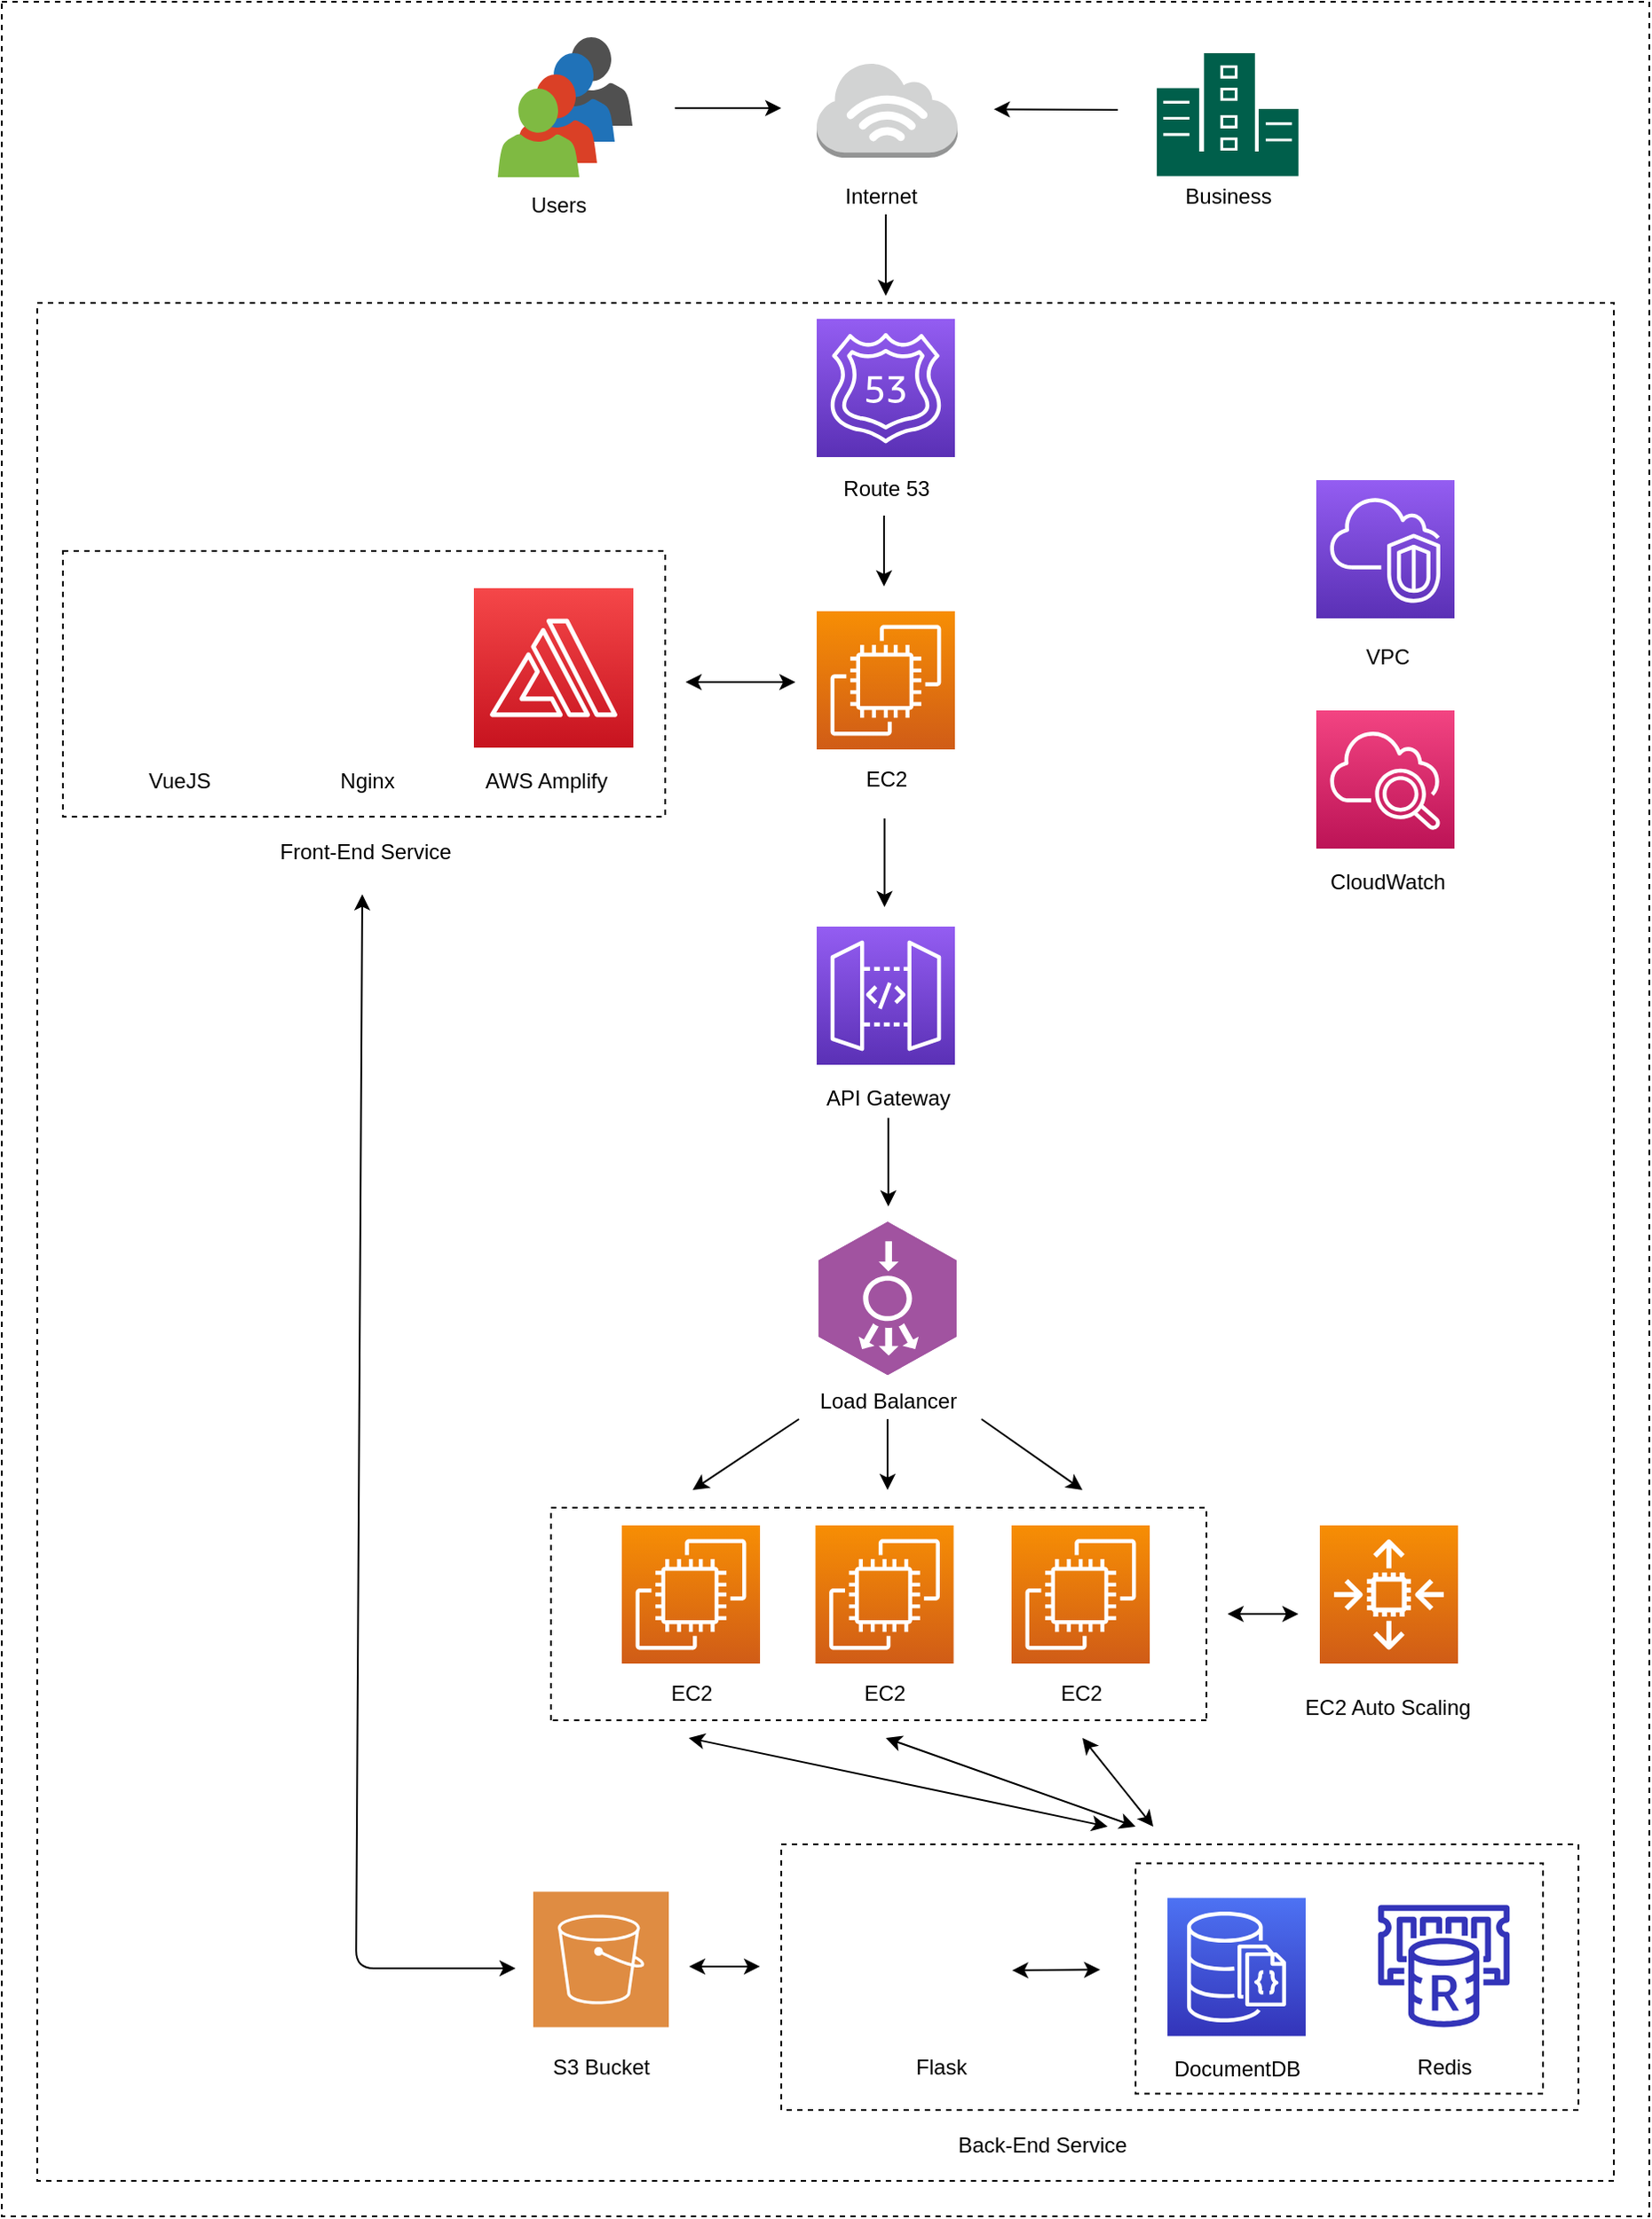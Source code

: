 <mxfile version="14.4.3" type="github">
  <diagram id="EE9SntkFH1ej6d5t27QA" name="Page-1">
    <mxGraphModel dx="2399" dy="942" grid="1" gridSize="10" guides="1" tooltips="1" connect="1" arrows="1" fold="1" page="1" pageScale="1" pageWidth="827" pageHeight="1169" math="0" shadow="0">
      <root>
        <mxCell id="0" />
        <mxCell id="1" parent="0" />
        <mxCell id="E3v42q9btfGhV8WlOkZw-88" value="" style="rounded=0;whiteSpace=wrap;html=1;dashed=1;" vertex="1" parent="1">
          <mxGeometry x="-640" y="340" width="930" height="1250" as="geometry" />
        </mxCell>
        <mxCell id="E3v42q9btfGhV8WlOkZw-87" value="" style="rounded=0;whiteSpace=wrap;html=1;dashed=1;" vertex="1" parent="1">
          <mxGeometry x="-620" y="510" width="890" height="1060" as="geometry" />
        </mxCell>
        <mxCell id="E3v42q9btfGhV8WlOkZw-56" value="" style="rounded=0;whiteSpace=wrap;html=1;dashed=1;" vertex="1" parent="1">
          <mxGeometry x="-200" y="1380" width="450" height="150" as="geometry" />
        </mxCell>
        <mxCell id="E3v42q9btfGhV8WlOkZw-51" value="" style="rounded=0;whiteSpace=wrap;html=1;dashed=1;" vertex="1" parent="1">
          <mxGeometry y="1390.75" width="230" height="130" as="geometry" />
        </mxCell>
        <mxCell id="E3v42q9btfGhV8WlOkZw-37" value="" style="rounded=0;whiteSpace=wrap;html=1;dashed=1;" vertex="1" parent="1">
          <mxGeometry x="-605.5" y="650" width="340" height="150" as="geometry" />
        </mxCell>
        <mxCell id="l7BpPZrqb6z0wlt-yfZw-1" value="" style="points=[[0,0,0],[0.25,0,0],[0.5,0,0],[0.75,0,0],[1,0,0],[0,1,0],[0.25,1,0],[0.5,1,0],[0.75,1,0],[1,1,0],[0,0.25,0],[0,0.5,0],[0,0.75,0],[1,0.25,0],[1,0.5,0],[1,0.75,0]];outlineConnect=0;fontColor=#232F3E;gradientColor=#4D72F3;gradientDirection=north;fillColor=#3334B9;strokeColor=#ffffff;dashed=0;verticalLabelPosition=bottom;verticalAlign=top;align=center;html=1;fontSize=12;fontStyle=0;aspect=fixed;shape=mxgraph.aws4.resourceIcon;resIcon=mxgraph.aws4.documentdb_with_mongodb_compatibility;" parent="1" vertex="1">
          <mxGeometry x="18" y="1410.25" width="78" height="78" as="geometry" />
        </mxCell>
        <mxCell id="l7BpPZrqb6z0wlt-yfZw-2" value="" style="points=[[0,0,0],[0.25,0,0],[0.5,0,0],[0.75,0,0],[1,0,0],[0,1,0],[0.25,1,0],[0.5,1,0],[0.75,1,0],[1,1,0],[0,0.25,0],[0,0.5,0],[0,0.75,0],[1,0.25,0],[1,0.5,0],[1,0.75,0]];outlineConnect=0;fontColor=#232F3E;gradientColor=#F78E04;gradientDirection=north;fillColor=#D05C17;strokeColor=#ffffff;dashed=0;verticalLabelPosition=bottom;verticalAlign=top;align=center;html=1;fontSize=12;fontStyle=0;aspect=fixed;shape=mxgraph.aws4.resourceIcon;resIcon=mxgraph.aws4.ec2;" parent="1" vertex="1">
          <mxGeometry x="-290" y="1200" width="78" height="78" as="geometry" />
        </mxCell>
        <mxCell id="l7BpPZrqb6z0wlt-yfZw-3" value="" style="points=[[0,0,0],[0.25,0,0],[0.5,0,0],[0.75,0,0],[1,0,0],[0,1,0],[0.25,1,0],[0.5,1,0],[0.75,1,0],[1,1,0],[0,0.25,0],[0,0.5,0],[0,0.75,0],[1,0.25,0],[1,0.5,0],[1,0.75,0]];outlineConnect=0;fontColor=#232F3E;gradientColor=#F78E04;gradientDirection=north;fillColor=#D05C17;strokeColor=#ffffff;dashed=0;verticalLabelPosition=bottom;verticalAlign=top;align=center;html=1;fontSize=12;fontStyle=0;aspect=fixed;shape=mxgraph.aws4.resourceIcon;resIcon=mxgraph.aws4.auto_scaling2;" parent="1" vertex="1">
          <mxGeometry x="104" y="1200" width="78" height="78" as="geometry" />
        </mxCell>
        <mxCell id="l7BpPZrqb6z0wlt-yfZw-4" value="EC2" style="text;html=1;align=center;verticalAlign=middle;resizable=0;points=[];autosize=1;" parent="1" vertex="1">
          <mxGeometry x="-271" y="1285" width="40" height="20" as="geometry" />
        </mxCell>
        <mxCell id="l7BpPZrqb6z0wlt-yfZw-5" value="DocumentDB" style="text;html=1;align=center;verticalAlign=middle;resizable=0;points=[];autosize=1;" parent="1" vertex="1">
          <mxGeometry x="12" y="1496.75" width="90" height="20" as="geometry" />
        </mxCell>
        <mxCell id="l7BpPZrqb6z0wlt-yfZw-6" value="EC2 Auto Scaling" style="text;html=1;align=center;verticalAlign=middle;resizable=0;points=[];autosize=1;" parent="1" vertex="1">
          <mxGeometry x="87" y="1293" width="110" height="20" as="geometry" />
        </mxCell>
        <mxCell id="l7BpPZrqb6z0wlt-yfZw-9" value="" style="points=[[0,0,0],[0.25,0,0],[0.5,0,0],[0.75,0,0],[1,0,0],[0,1,0],[0.25,1,0],[0.5,1,0],[0.75,1,0],[1,1,0],[0,0.25,0],[0,0.5,0],[0,0.75,0],[1,0.25,0],[1,0.5,0],[1,0.75,0]];outlineConnect=0;fontColor=#232F3E;gradientColor=#945DF2;gradientDirection=north;fillColor=#5A30B5;strokeColor=#ffffff;dashed=0;verticalLabelPosition=bottom;verticalAlign=top;align=center;html=1;fontSize=12;fontStyle=0;aspect=fixed;shape=mxgraph.aws4.resourceIcon;resIcon=mxgraph.aws4.api_gateway;" parent="1" vertex="1">
          <mxGeometry x="-180" y="862" width="78" height="78" as="geometry" />
        </mxCell>
        <mxCell id="l7BpPZrqb6z0wlt-yfZw-11" value="" style="points=[[0,0,0],[0.25,0,0],[0.5,0,0],[0.75,0,0],[1,0,0],[0,1,0],[0.25,1,0],[0.5,1,0],[0.75,1,0],[1,1,0],[0,0.25,0],[0,0.5,0],[0,0.75,0],[1,0.25,0],[1,0.5,0],[1,0.75,0]];outlineConnect=0;fontColor=#232F3E;gradientColor=#945DF2;gradientDirection=north;fillColor=#5A30B5;strokeColor=#ffffff;dashed=0;verticalLabelPosition=bottom;verticalAlign=top;align=center;html=1;fontSize=12;fontStyle=0;aspect=fixed;shape=mxgraph.aws4.resourceIcon;resIcon=mxgraph.aws4.vpc;" parent="1" vertex="1">
          <mxGeometry x="102" y="610" width="78" height="78" as="geometry" />
        </mxCell>
        <mxCell id="l7BpPZrqb6z0wlt-yfZw-12" value="VPC" style="text;html=1;align=center;verticalAlign=middle;resizable=0;points=[];autosize=1;" parent="1" vertex="1">
          <mxGeometry x="122" y="700" width="40" height="20" as="geometry" />
        </mxCell>
        <mxCell id="l7BpPZrqb6z0wlt-yfZw-13" value="" style="shape=image;html=1;verticalAlign=top;verticalLabelPosition=bottom;labelBackgroundColor=#ffffff;imageAspect=0;aspect=fixed;image=https://cdn4.iconfinder.com/data/icons/logos-brands-5/24/flask-128.png" parent="1" vertex="1">
          <mxGeometry x="-150" y="1408.25" width="80" height="80" as="geometry" />
        </mxCell>
        <mxCell id="l7BpPZrqb6z0wlt-yfZw-15" value="" style="outlineConnect=0;fontColor=#232F3E;gradientColor=none;fillColor=#3334B9;strokeColor=none;dashed=0;verticalLabelPosition=bottom;verticalAlign=top;align=center;html=1;fontSize=12;fontStyle=0;aspect=fixed;pointerEvents=1;shape=mxgraph.aws4.elasticache_for_redis;" parent="1" vertex="1">
          <mxGeometry x="135" y="1414.25" width="78" height="69" as="geometry" />
        </mxCell>
        <mxCell id="l7BpPZrqb6z0wlt-yfZw-16" value="" style="points=[[0,0,0],[0.25,0,0],[0.5,0,0],[0.75,0,0],[1,0,0],[0,1,0],[0.25,1,0],[0.5,1,0],[0.75,1,0],[1,1,0],[0,0.25,0],[0,0.5,0],[0,0.75,0],[1,0.25,0],[1,0.5,0],[1,0.75,0]];points=[[0,0,0],[0.25,0,0],[0.5,0,0],[0.75,0,0],[1,0,0],[0,1,0],[0.25,1,0],[0.5,1,0],[0.75,1,0],[1,1,0],[0,0.25,0],[0,0.5,0],[0,0.75,0],[1,0.25,0],[1,0.5,0],[1,0.75,0]];outlineConnect=0;fontColor=#232F3E;gradientColor=#F34482;gradientDirection=north;fillColor=#BC1356;strokeColor=#ffffff;dashed=0;verticalLabelPosition=bottom;verticalAlign=top;align=center;html=1;fontSize=12;fontStyle=0;aspect=fixed;shape=mxgraph.aws4.resourceIcon;resIcon=mxgraph.aws4.cloudwatch_2;" parent="1" vertex="1">
          <mxGeometry x="102" y="740" width="78" height="78" as="geometry" />
        </mxCell>
        <mxCell id="l7BpPZrqb6z0wlt-yfZw-17" value="CloudWatch" style="text;html=1;align=center;verticalAlign=middle;resizable=0;points=[];autosize=1;" parent="1" vertex="1">
          <mxGeometry x="102" y="827" width="80" height="20" as="geometry" />
        </mxCell>
        <mxCell id="l7BpPZrqb6z0wlt-yfZw-18" value="" style="points=[[0,0,0],[0.25,0,0],[0.5,0,0],[0.75,0,0],[1,0,0],[0,1,0],[0.25,1,0],[0.5,1,0],[0.75,1,0],[1,1,0],[0,0.25,0],[0,0.5,0],[0,0.75,0],[1,0.25,0],[1,0.5,0],[1,0.75,0]];outlineConnect=0;fontColor=#232F3E;gradientColor=#F54749;gradientDirection=north;fillColor=#C7131F;strokeColor=#ffffff;dashed=0;verticalLabelPosition=bottom;verticalAlign=top;align=center;html=1;fontSize=12;fontStyle=0;aspect=fixed;shape=mxgraph.aws4.resourceIcon;resIcon=mxgraph.aws4.amplify;" parent="1" vertex="1">
          <mxGeometry x="-373.5" y="671" width="90" height="90" as="geometry" />
        </mxCell>
        <mxCell id="l7BpPZrqb6z0wlt-yfZw-20" value="" style="pointerEvents=1;shadow=0;dashed=0;html=1;strokeColor=none;fillColor=#505050;labelPosition=center;verticalLabelPosition=bottom;verticalAlign=top;outlineConnect=0;align=center;shape=mxgraph.office.users.user;" parent="1" vertex="1">
          <mxGeometry x="-330" y="360" width="46" height="50" as="geometry" />
        </mxCell>
        <mxCell id="l7BpPZrqb6z0wlt-yfZw-21" value="" style="pointerEvents=1;shadow=0;dashed=0;html=1;strokeColor=none;labelPosition=center;verticalLabelPosition=bottom;verticalAlign=top;outlineConnect=0;align=center;shape=mxgraph.office.users.user;fillColor=#2072B8;" parent="1" vertex="1">
          <mxGeometry x="-340" y="369" width="46" height="50" as="geometry" />
        </mxCell>
        <mxCell id="l7BpPZrqb6z0wlt-yfZw-22" value="" style="pointerEvents=1;shadow=0;dashed=0;html=1;strokeColor=none;labelPosition=center;verticalLabelPosition=bottom;verticalAlign=top;outlineConnect=0;align=center;shape=mxgraph.office.users.user;fillColor=#DA4026;" parent="1" vertex="1">
          <mxGeometry x="-350" y="381" width="46" height="50" as="geometry" />
        </mxCell>
        <mxCell id="l7BpPZrqb6z0wlt-yfZw-23" value="" style="pointerEvents=1;shadow=0;dashed=0;html=1;strokeColor=none;labelPosition=center;verticalLabelPosition=bottom;verticalAlign=top;outlineConnect=0;align=center;shape=mxgraph.office.users.user;fillColor=#7FBA42;" parent="1" vertex="1">
          <mxGeometry x="-360" y="389" width="46" height="50" as="geometry" />
        </mxCell>
        <mxCell id="E3v42q9btfGhV8WlOkZw-1" value="Users" style="text;html=1;align=center;verticalAlign=middle;resizable=0;points=[];autosize=1;" vertex="1" parent="1">
          <mxGeometry x="-351" y="445" width="50" height="20" as="geometry" />
        </mxCell>
        <mxCell id="E3v42q9btfGhV8WlOkZw-2" value="" style="endArrow=classic;html=1;" edge="1" parent="1">
          <mxGeometry width="50" height="50" relative="1" as="geometry">
            <mxPoint x="-260" y="400" as="sourcePoint" />
            <mxPoint x="-200" y="400" as="targetPoint" />
          </mxGeometry>
        </mxCell>
        <mxCell id="E3v42q9btfGhV8WlOkZw-4" value="" style="outlineConnect=0;dashed=0;verticalLabelPosition=bottom;verticalAlign=top;align=center;html=1;shape=mxgraph.aws3.internet_3;fillColor=#D2D3D3;gradientColor=none;" vertex="1" parent="1">
          <mxGeometry x="-180" y="374" width="79.5" height="54" as="geometry" />
        </mxCell>
        <mxCell id="E3v42q9btfGhV8WlOkZw-5" value="Internet" style="text;html=1;align=center;verticalAlign=middle;resizable=0;points=[];autosize=1;" vertex="1" parent="1">
          <mxGeometry x="-174" y="440" width="60" height="20" as="geometry" />
        </mxCell>
        <mxCell id="E3v42q9btfGhV8WlOkZw-7" value="" style="points=[[0,0,0],[0.25,0,0],[0.5,0,0],[0.75,0,0],[1,0,0],[0,1,0],[0.25,1,0],[0.5,1,0],[0.75,1,0],[1,1,0],[0,0.25,0],[0,0.5,0],[0,0.75,0],[1,0.25,0],[1,0.5,0],[1,0.75,0]];outlineConnect=0;fontColor=#232F3E;gradientColor=#945DF2;gradientDirection=north;fillColor=#5A30B5;strokeColor=#ffffff;dashed=0;verticalLabelPosition=bottom;verticalAlign=top;align=center;html=1;fontSize=12;fontStyle=0;aspect=fixed;shape=mxgraph.aws4.resourceIcon;resIcon=mxgraph.aws4.route_53;" vertex="1" parent="1">
          <mxGeometry x="-180" y="519" width="78" height="78" as="geometry" />
        </mxCell>
        <mxCell id="E3v42q9btfGhV8WlOkZw-8" value="Route 53" style="text;html=1;align=center;verticalAlign=middle;resizable=0;points=[];autosize=1;" vertex="1" parent="1">
          <mxGeometry x="-171" y="605" width="60" height="20" as="geometry" />
        </mxCell>
        <mxCell id="E3v42q9btfGhV8WlOkZw-9" value="" style="verticalLabelPosition=bottom;html=1;fillColor=#A153A0;strokeColor=#ffffff;verticalAlign=top;align=center;points=[[0,0.5,0],[0.125,0.25,0],[0.25,0,0],[0.5,0,0],[0.75,0,0],[0.875,0.25,0],[1,0.5,0],[0.875,0.75,0],[0.75,1,0],[0.5,1,0],[0.125,0.75,0]];pointerEvents=1;shape=mxgraph.cisco_safe.compositeIcon;bgIcon=mxgraph.cisco_safe.design.blank_device;resIcon=mxgraph.cisco_safe.design.load_balancer;rotation=90;" vertex="1" parent="1">
          <mxGeometry x="-183.22" y="1033" width="86.43" height="77.78" as="geometry" />
        </mxCell>
        <mxCell id="E3v42q9btfGhV8WlOkZw-10" value="AWS Amplify" style="text;html=1;align=center;verticalAlign=middle;resizable=0;points=[];autosize=1;" vertex="1" parent="1">
          <mxGeometry x="-373.5" y="770" width="80" height="20" as="geometry" />
        </mxCell>
        <mxCell id="E3v42q9btfGhV8WlOkZw-11" value="Redis" style="text;html=1;align=center;verticalAlign=middle;resizable=0;points=[];autosize=1;" vertex="1" parent="1">
          <mxGeometry x="149" y="1495.75" width="50" height="20" as="geometry" />
        </mxCell>
        <mxCell id="E3v42q9btfGhV8WlOkZw-12" value="API Gateway" style="text;html=1;align=center;verticalAlign=middle;resizable=0;points=[];autosize=1;" vertex="1" parent="1">
          <mxGeometry x="-185" y="949" width="90" height="20" as="geometry" />
        </mxCell>
        <mxCell id="E3v42q9btfGhV8WlOkZw-14" value="" style="shape=image;html=1;verticalAlign=top;verticalLabelPosition=bottom;labelBackgroundColor=#ffffff;imageAspect=0;aspect=fixed;image=https://cdn4.iconfinder.com/data/icons/logos-and-brands/512/367_Vuejs_logo-128.png" vertex="1" parent="1">
          <mxGeometry x="-585.5" y="672.5" width="90" height="90" as="geometry" />
        </mxCell>
        <mxCell id="E3v42q9btfGhV8WlOkZw-16" value="" style="endArrow=classic;html=1;" edge="1" parent="1">
          <mxGeometry width="50" height="50" relative="1" as="geometry">
            <mxPoint x="-140.96" y="460" as="sourcePoint" />
            <mxPoint x="-141" y="506" as="targetPoint" />
          </mxGeometry>
        </mxCell>
        <mxCell id="E3v42q9btfGhV8WlOkZw-17" value="" style="endArrow=classic;html=1;" edge="1" parent="1">
          <mxGeometry width="50" height="50" relative="1" as="geometry">
            <mxPoint x="-142" y="630" as="sourcePoint" />
            <mxPoint x="-142" y="670" as="targetPoint" />
          </mxGeometry>
        </mxCell>
        <mxCell id="E3v42q9btfGhV8WlOkZw-18" value="" style="points=[[0,0,0],[0.25,0,0],[0.5,0,0],[0.75,0,0],[1,0,0],[0,1,0],[0.25,1,0],[0.5,1,0],[0.75,1,0],[1,1,0],[0,0.25,0],[0,0.5,0],[0,0.75,0],[1,0.25,0],[1,0.5,0],[1,0.75,0]];outlineConnect=0;fontColor=#232F3E;gradientColor=#F78E04;gradientDirection=north;fillColor=#D05C17;strokeColor=#ffffff;dashed=0;verticalLabelPosition=bottom;verticalAlign=top;align=center;html=1;fontSize=12;fontStyle=0;aspect=fixed;shape=mxgraph.aws4.resourceIcon;resIcon=mxgraph.aws4.ec2;" vertex="1" parent="1">
          <mxGeometry x="-180.71" y="1200" width="78" height="78" as="geometry" />
        </mxCell>
        <mxCell id="E3v42q9btfGhV8WlOkZw-19" value="EC2" style="text;html=1;align=center;verticalAlign=middle;resizable=0;points=[];autosize=1;" vertex="1" parent="1">
          <mxGeometry x="-161.71" y="1285" width="40" height="20" as="geometry" />
        </mxCell>
        <mxCell id="E3v42q9btfGhV8WlOkZw-20" value="" style="points=[[0,0,0],[0.25,0,0],[0.5,0,0],[0.75,0,0],[1,0,0],[0,1,0],[0.25,1,0],[0.5,1,0],[0.75,1,0],[1,1,0],[0,0.25,0],[0,0.5,0],[0,0.75,0],[1,0.25,0],[1,0.5,0],[1,0.75,0]];outlineConnect=0;fontColor=#232F3E;gradientColor=#F78E04;gradientDirection=north;fillColor=#D05C17;strokeColor=#ffffff;dashed=0;verticalLabelPosition=bottom;verticalAlign=top;align=center;html=1;fontSize=12;fontStyle=0;aspect=fixed;shape=mxgraph.aws4.resourceIcon;resIcon=mxgraph.aws4.ec2;" vertex="1" parent="1">
          <mxGeometry x="-70.0" y="1200" width="78" height="78" as="geometry" />
        </mxCell>
        <mxCell id="E3v42q9btfGhV8WlOkZw-21" value="EC2" style="text;html=1;align=center;verticalAlign=middle;resizable=0;points=[];autosize=1;" vertex="1" parent="1">
          <mxGeometry x="-51.0" y="1285" width="40" height="20" as="geometry" />
        </mxCell>
        <mxCell id="E3v42q9btfGhV8WlOkZw-23" value="" style="endArrow=classic;html=1;" edge="1" parent="1">
          <mxGeometry width="50" height="50" relative="1" as="geometry">
            <mxPoint x="-190" y="1140" as="sourcePoint" />
            <mxPoint x="-250" y="1180" as="targetPoint" />
          </mxGeometry>
        </mxCell>
        <mxCell id="E3v42q9btfGhV8WlOkZw-24" value="" style="endArrow=classic;html=1;" edge="1" parent="1">
          <mxGeometry width="50" height="50" relative="1" as="geometry">
            <mxPoint x="-87" y="1140" as="sourcePoint" />
            <mxPoint x="-30" y="1180" as="targetPoint" />
          </mxGeometry>
        </mxCell>
        <mxCell id="E3v42q9btfGhV8WlOkZw-26" value="" style="endArrow=classic;html=1;" edge="1" parent="1">
          <mxGeometry width="50" height="50" relative="1" as="geometry">
            <mxPoint x="-140" y="1140" as="sourcePoint" />
            <mxPoint x="-140" y="1180" as="targetPoint" />
          </mxGeometry>
        </mxCell>
        <mxCell id="E3v42q9btfGhV8WlOkZw-27" value="" style="endArrow=classic;startArrow=classic;html=1;" edge="1" parent="1">
          <mxGeometry width="50" height="50" relative="1" as="geometry">
            <mxPoint x="51.91" y="1250" as="sourcePoint" />
            <mxPoint x="91.91" y="1250" as="targetPoint" />
          </mxGeometry>
        </mxCell>
        <mxCell id="E3v42q9btfGhV8WlOkZw-29" value="" style="endArrow=none;dashed=1;html=1;" edge="1" parent="1">
          <mxGeometry width="50" height="50" relative="1" as="geometry">
            <mxPoint x="-330" y="1190" as="sourcePoint" />
            <mxPoint x="40" y="1190" as="targetPoint" />
          </mxGeometry>
        </mxCell>
        <mxCell id="E3v42q9btfGhV8WlOkZw-30" value="" style="endArrow=none;dashed=1;html=1;" edge="1" parent="1">
          <mxGeometry width="50" height="50" relative="1" as="geometry">
            <mxPoint x="-329" y="1310" as="sourcePoint" />
            <mxPoint x="41.0" y="1310" as="targetPoint" />
          </mxGeometry>
        </mxCell>
        <mxCell id="E3v42q9btfGhV8WlOkZw-33" value="" style="endArrow=none;dashed=1;html=1;" edge="1" parent="1">
          <mxGeometry width="50" height="50" relative="1" as="geometry">
            <mxPoint x="-330" y="1310" as="sourcePoint" />
            <mxPoint x="-330" y="1190" as="targetPoint" />
          </mxGeometry>
        </mxCell>
        <mxCell id="E3v42q9btfGhV8WlOkZw-34" value="" style="endArrow=none;dashed=1;html=1;" edge="1" parent="1">
          <mxGeometry width="50" height="50" relative="1" as="geometry">
            <mxPoint x="40" y="1309.0" as="sourcePoint" />
            <mxPoint x="40" y="1189.0" as="targetPoint" />
          </mxGeometry>
        </mxCell>
        <mxCell id="E3v42q9btfGhV8WlOkZw-38" value="" style="shape=image;html=1;verticalAlign=top;verticalLabelPosition=bottom;labelBackgroundColor=#ffffff;imageAspect=0;aspect=fixed;image=https://cdn4.iconfinder.com/data/icons/logos-brands-5/24/nginx-128.png;dashed=1;" vertex="1" parent="1">
          <mxGeometry x="-479.25" y="672.5" width="90" height="90" as="geometry" />
        </mxCell>
        <mxCell id="E3v42q9btfGhV8WlOkZw-39" value="VueJS" style="text;html=1;align=center;verticalAlign=middle;resizable=0;points=[];autosize=1;" vertex="1" parent="1">
          <mxGeometry x="-565.5" y="770" width="50" height="20" as="geometry" />
        </mxCell>
        <mxCell id="E3v42q9btfGhV8WlOkZw-40" value="Nginx" style="text;html=1;align=center;verticalAlign=middle;resizable=0;points=[];autosize=1;" vertex="1" parent="1">
          <mxGeometry x="-459.25" y="770" width="50" height="20" as="geometry" />
        </mxCell>
        <mxCell id="E3v42q9btfGhV8WlOkZw-41" value="Front-End Service" style="text;html=1;align=center;verticalAlign=middle;resizable=0;points=[];autosize=1;" vertex="1" parent="1">
          <mxGeometry x="-490.5" y="810" width="110" height="20" as="geometry" />
        </mxCell>
        <mxCell id="E3v42q9btfGhV8WlOkZw-42" value="" style="endArrow=classic;html=1;" edge="1" parent="1">
          <mxGeometry width="50" height="50" relative="1" as="geometry">
            <mxPoint x="-141.71" y="801" as="sourcePoint" />
            <mxPoint x="-141.71" y="851" as="targetPoint" />
          </mxGeometry>
        </mxCell>
        <mxCell id="E3v42q9btfGhV8WlOkZw-43" value="Load Balancer" style="text;html=1;align=center;verticalAlign=middle;resizable=0;points=[];autosize=1;" vertex="1" parent="1">
          <mxGeometry x="-185" y="1120" width="90" height="20" as="geometry" />
        </mxCell>
        <mxCell id="E3v42q9btfGhV8WlOkZw-44" value="" style="endArrow=classic;html=1;" edge="1" parent="1">
          <mxGeometry width="50" height="50" relative="1" as="geometry">
            <mxPoint x="-139.58" y="970" as="sourcePoint" />
            <mxPoint x="-139.58" y="1020" as="targetPoint" />
          </mxGeometry>
        </mxCell>
        <mxCell id="E3v42q9btfGhV8WlOkZw-52" style="edgeStyle=orthogonalEdgeStyle;rounded=0;orthogonalLoop=1;jettySize=auto;html=1;exitX=0.5;exitY=1;exitDx=0;exitDy=0;" edge="1" parent="1" source="E3v42q9btfGhV8WlOkZw-51" target="E3v42q9btfGhV8WlOkZw-51">
          <mxGeometry relative="1" as="geometry" />
        </mxCell>
        <mxCell id="E3v42q9btfGhV8WlOkZw-53" value="" style="pointerEvents=1;shadow=0;dashed=0;html=1;strokeColor=none;fillColor=#DF8C42;labelPosition=center;verticalLabelPosition=bottom;verticalAlign=top;align=center;outlineConnect=0;shape=mxgraph.veeam2.aws_s3;" vertex="1" parent="1">
          <mxGeometry x="-340" y="1406.75" width="76.5" height="76.5" as="geometry" />
        </mxCell>
        <mxCell id="E3v42q9btfGhV8WlOkZw-54" value="" style="endArrow=classic;startArrow=classic;html=1;" edge="1" parent="1">
          <mxGeometry width="50" height="50" relative="1" as="geometry">
            <mxPoint x="-252" y="1448.96" as="sourcePoint" />
            <mxPoint x="-212" y="1448.96" as="targetPoint" />
          </mxGeometry>
        </mxCell>
        <mxCell id="E3v42q9btfGhV8WlOkZw-55" value="" style="endArrow=classic;startArrow=classic;html=1;exitX=1.004;exitY=0.599;exitDx=0;exitDy=0;exitPerimeter=0;" edge="1" parent="1">
          <mxGeometry width="50" height="50" relative="1" as="geometry">
            <mxPoint x="-69.68" y="1451.17" as="sourcePoint" />
            <mxPoint x="-20" y="1450.75" as="targetPoint" />
          </mxGeometry>
        </mxCell>
        <mxCell id="E3v42q9btfGhV8WlOkZw-58" value="Back-End Service" style="text;html=1;align=center;verticalAlign=middle;resizable=0;points=[];autosize=1;" vertex="1" parent="1">
          <mxGeometry x="-108" y="1540" width="110" height="20" as="geometry" />
        </mxCell>
        <mxCell id="E3v42q9btfGhV8WlOkZw-59" value="S3 Bucket" style="text;html=1;align=center;verticalAlign=middle;resizable=0;points=[];autosize=1;" vertex="1" parent="1">
          <mxGeometry x="-336.75" y="1495.75" width="70" height="20" as="geometry" />
        </mxCell>
        <mxCell id="E3v42q9btfGhV8WlOkZw-60" value="Flask" style="text;html=1;align=center;verticalAlign=middle;resizable=0;points=[];autosize=1;" vertex="1" parent="1">
          <mxGeometry x="-130" y="1495.75" width="40" height="20" as="geometry" />
        </mxCell>
        <mxCell id="E3v42q9btfGhV8WlOkZw-65" value="" style="points=[[0,0,0],[0.25,0,0],[0.5,0,0],[0.75,0,0],[1,0,0],[0,1,0],[0.25,1,0],[0.5,1,0],[0.75,1,0],[1,1,0],[0,0.25,0],[0,0.5,0],[0,0.75,0],[1,0.25,0],[1,0.5,0],[1,0.75,0]];outlineConnect=0;fontColor=#232F3E;gradientColor=#F78E04;gradientDirection=north;fillColor=#D05C17;strokeColor=#ffffff;dashed=0;verticalLabelPosition=bottom;verticalAlign=top;align=center;html=1;fontSize=12;fontStyle=0;aspect=fixed;shape=mxgraph.aws4.resourceIcon;resIcon=mxgraph.aws4.ec2;" vertex="1" parent="1">
          <mxGeometry x="-180" y="684" width="78" height="78" as="geometry" />
        </mxCell>
        <mxCell id="E3v42q9btfGhV8WlOkZw-66" value="EC2" style="text;html=1;align=center;verticalAlign=middle;resizable=0;points=[];autosize=1;" vertex="1" parent="1">
          <mxGeometry x="-161" y="769" width="40" height="20" as="geometry" />
        </mxCell>
        <mxCell id="E3v42q9btfGhV8WlOkZw-69" value="" style="endArrow=classic;startArrow=classic;html=1;" edge="1" parent="1">
          <mxGeometry width="50" height="50" relative="1" as="geometry">
            <mxPoint x="10" y="1370" as="sourcePoint" />
            <mxPoint x="-30" y="1320" as="targetPoint" />
          </mxGeometry>
        </mxCell>
        <mxCell id="E3v42q9btfGhV8WlOkZw-71" value="" style="endArrow=classic;startArrow=classic;html=1;" edge="1" parent="1">
          <mxGeometry width="50" height="50" relative="1" as="geometry">
            <mxPoint y="1370" as="sourcePoint" />
            <mxPoint x="-141" y="1320" as="targetPoint" />
          </mxGeometry>
        </mxCell>
        <mxCell id="E3v42q9btfGhV8WlOkZw-72" value="" style="endArrow=classic;startArrow=classic;html=1;" edge="1" parent="1">
          <mxGeometry width="50" height="50" relative="1" as="geometry">
            <mxPoint x="-15.75" y="1370" as="sourcePoint" />
            <mxPoint x="-252.25" y="1320" as="targetPoint" />
          </mxGeometry>
        </mxCell>
        <mxCell id="E3v42q9btfGhV8WlOkZw-74" value="" style="endArrow=classic;startArrow=classic;html=1;" edge="1" parent="1">
          <mxGeometry width="50" height="50" relative="1" as="geometry">
            <mxPoint x="-254" y="724" as="sourcePoint" />
            <mxPoint x="-192" y="724" as="targetPoint" />
          </mxGeometry>
        </mxCell>
        <mxCell id="E3v42q9btfGhV8WlOkZw-75" value="" style="endArrow=classic;startArrow=classic;html=1;" edge="1" parent="1">
          <mxGeometry width="50" height="50" relative="1" as="geometry">
            <mxPoint x="-350" y="1450" as="sourcePoint" />
            <mxPoint x="-436.5" y="843.78" as="targetPoint" />
            <Array as="points">
              <mxPoint x="-440" y="1450" />
            </Array>
          </mxGeometry>
        </mxCell>
        <mxCell id="E3v42q9btfGhV8WlOkZw-82" value="" style="pointerEvents=1;shadow=0;dashed=0;html=1;strokeColor=none;fillColor=#005F4B;labelPosition=center;verticalLabelPosition=bottom;verticalAlign=top;align=center;outlineConnect=0;shape=mxgraph.veeam2.enterprise_business;" vertex="1" parent="1">
          <mxGeometry x="12" y="369" width="79.91" height="69.4" as="geometry" />
        </mxCell>
        <mxCell id="E3v42q9btfGhV8WlOkZw-83" value="" style="endArrow=classic;html=1;" edge="1" parent="1">
          <mxGeometry width="50" height="50" relative="1" as="geometry">
            <mxPoint x="-10" y="401" as="sourcePoint" />
            <mxPoint x="-80" y="400.66" as="targetPoint" />
          </mxGeometry>
        </mxCell>
        <mxCell id="E3v42q9btfGhV8WlOkZw-84" value="Business" style="text;html=1;align=center;verticalAlign=middle;resizable=0;points=[];autosize=1;" vertex="1" parent="1">
          <mxGeometry x="21.96" y="440" width="60" height="20" as="geometry" />
        </mxCell>
      </root>
    </mxGraphModel>
  </diagram>
</mxfile>
